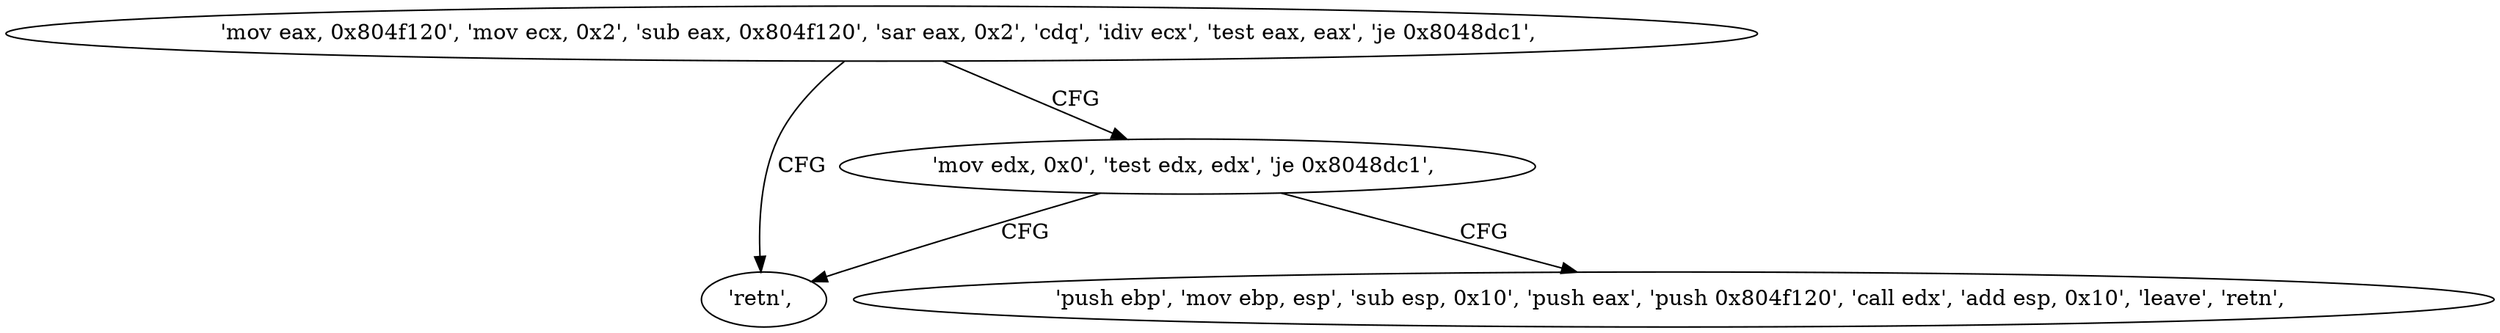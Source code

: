 digraph "func" {
"134516108" [label = "'mov eax, 0x804f120', 'mov ecx, 0x2', 'sub eax, 0x804f120', 'sar eax, 0x2', 'cdq', 'idiv ecx', 'test eax, eax', 'je 0x8048dc1', " ]
"134516161" [label = "'retn', " ]
"134516133" [label = "'mov edx, 0x0', 'test edx, edx', 'je 0x8048dc1', " ]
"134516142" [label = "'push ebp', 'mov ebp, esp', 'sub esp, 0x10', 'push eax', 'push 0x804f120', 'call edx', 'add esp, 0x10', 'leave', 'retn', " ]
"134516108" -> "134516161" [ label = "CFG" ]
"134516108" -> "134516133" [ label = "CFG" ]
"134516133" -> "134516161" [ label = "CFG" ]
"134516133" -> "134516142" [ label = "CFG" ]
}
